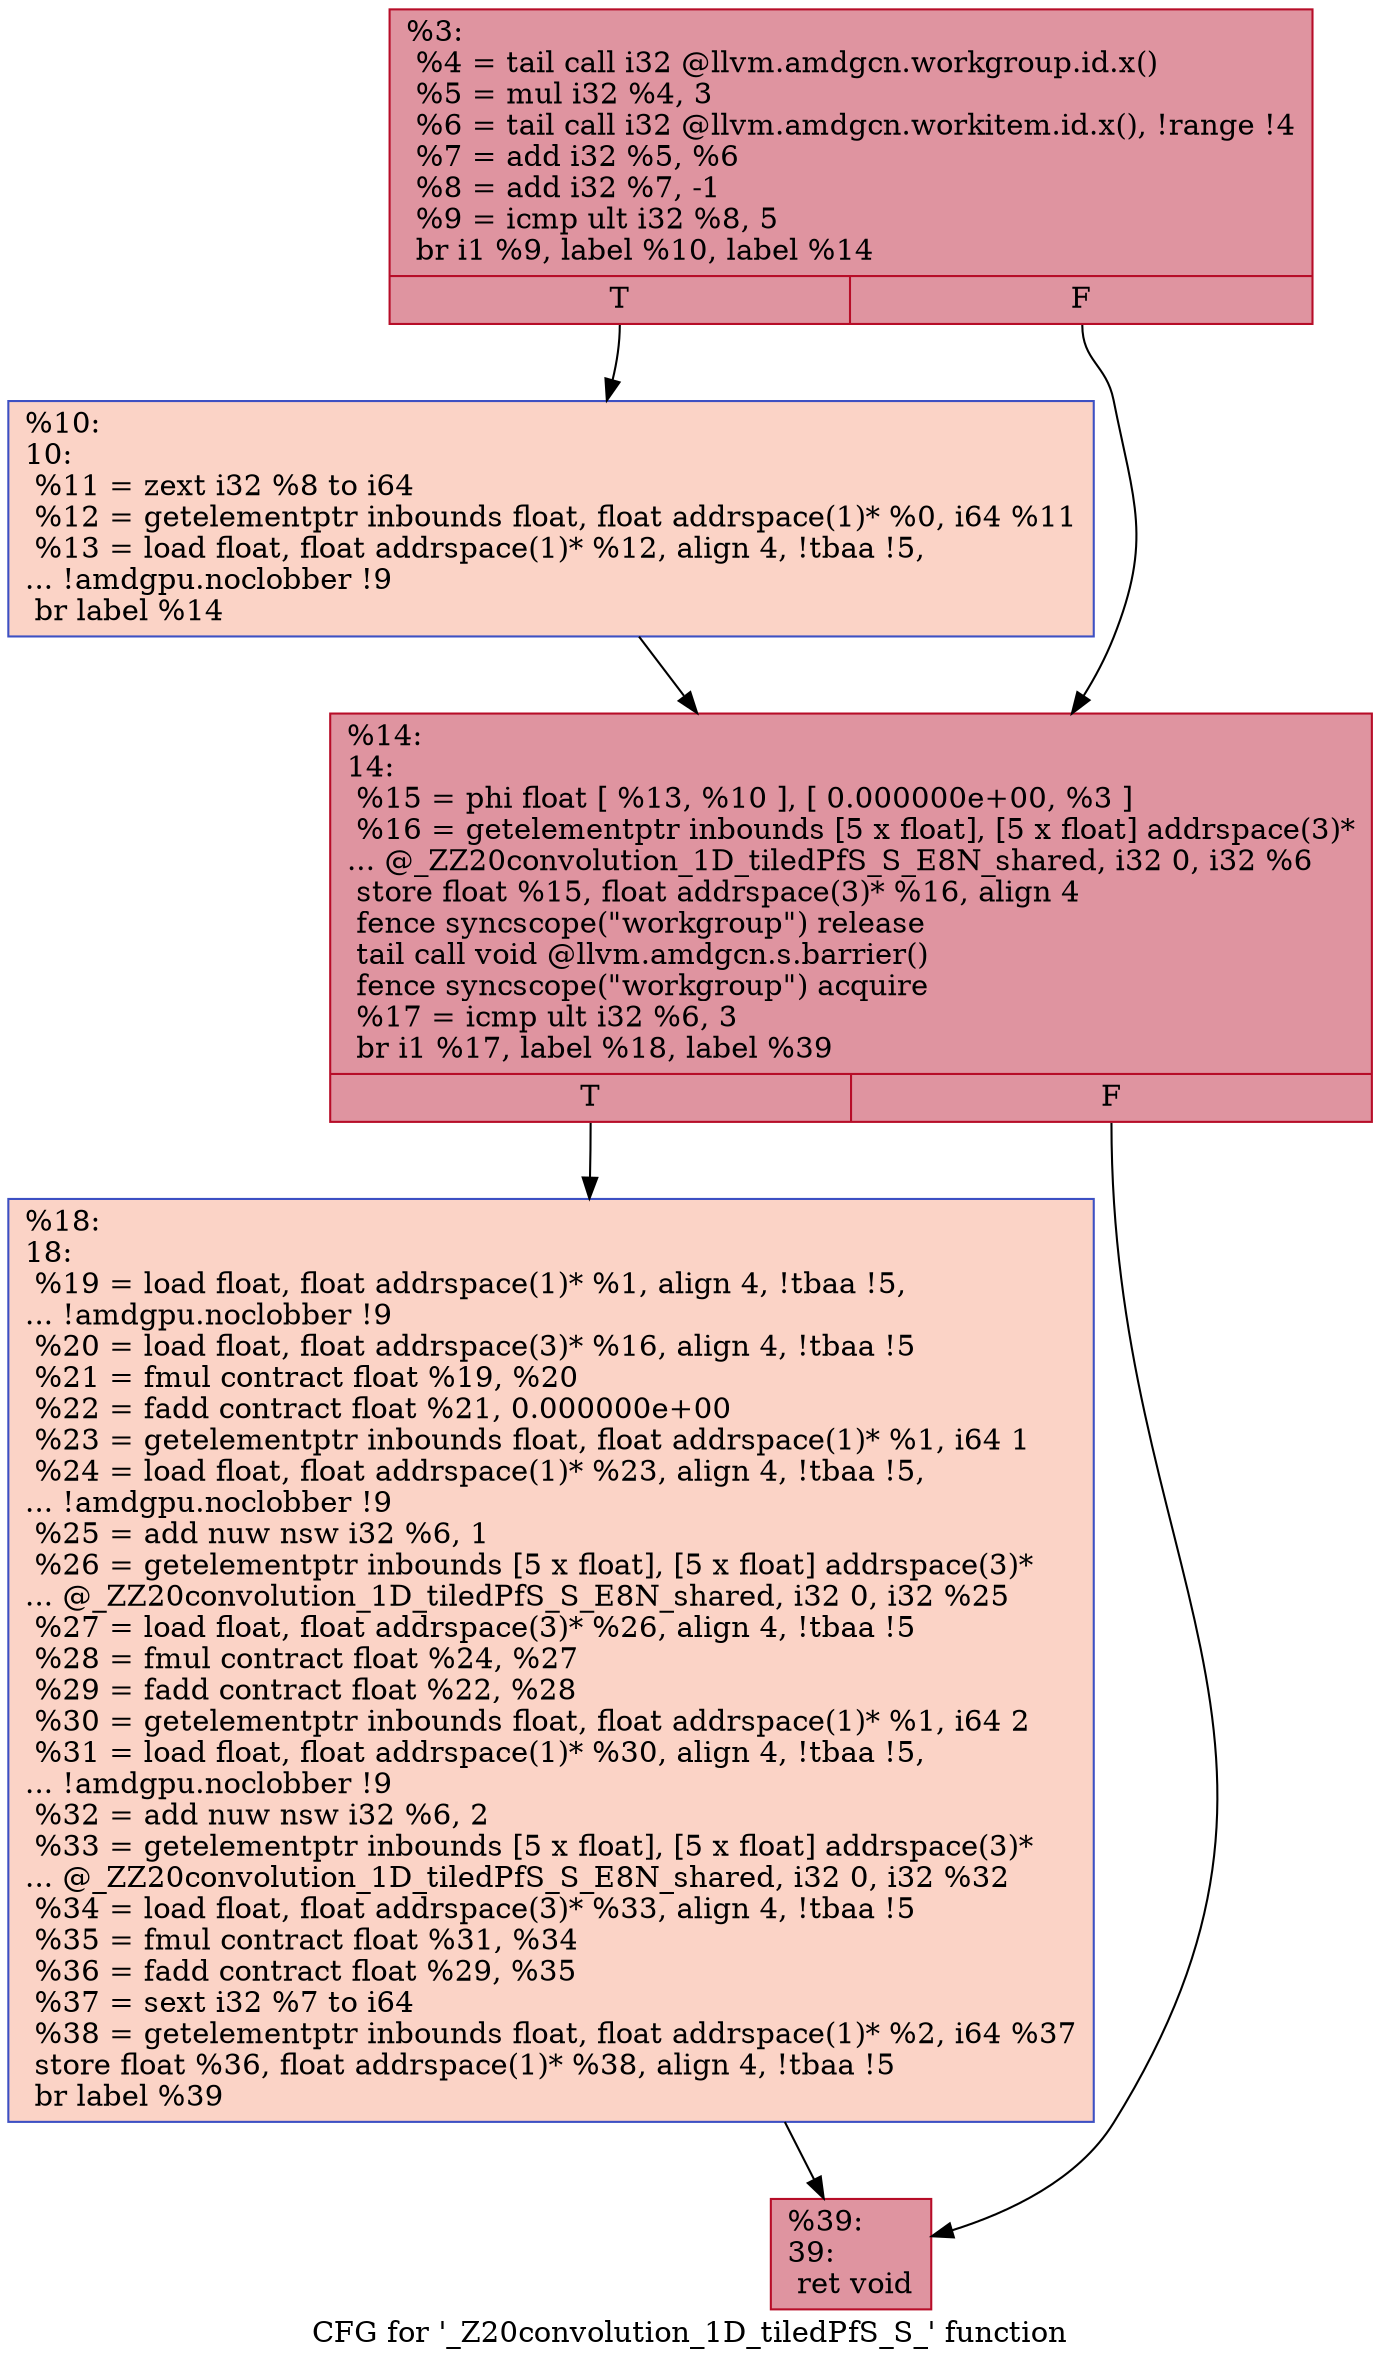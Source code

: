 digraph "CFG for '_Z20convolution_1D_tiledPfS_S_' function" {
	label="CFG for '_Z20convolution_1D_tiledPfS_S_' function";

	Node0x64ec120 [shape=record,color="#b70d28ff", style=filled, fillcolor="#b70d2870",label="{%3:\l  %4 = tail call i32 @llvm.amdgcn.workgroup.id.x()\l  %5 = mul i32 %4, 3\l  %6 = tail call i32 @llvm.amdgcn.workitem.id.x(), !range !4\l  %7 = add i32 %5, %6\l  %8 = add i32 %7, -1\l  %9 = icmp ult i32 %8, 5\l  br i1 %9, label %10, label %14\l|{<s0>T|<s1>F}}"];
	Node0x64ec120:s0 -> Node0x64ec300;
	Node0x64ec120:s1 -> Node0x64eda60;
	Node0x64ec300 [shape=record,color="#3d50c3ff", style=filled, fillcolor="#f59c7d70",label="{%10:\l10:                                               \l  %11 = zext i32 %8 to i64\l  %12 = getelementptr inbounds float, float addrspace(1)* %0, i64 %11\l  %13 = load float, float addrspace(1)* %12, align 4, !tbaa !5,\l... !amdgpu.noclobber !9\l  br label %14\l}"];
	Node0x64ec300 -> Node0x64eda60;
	Node0x64eda60 [shape=record,color="#b70d28ff", style=filled, fillcolor="#b70d2870",label="{%14:\l14:                                               \l  %15 = phi float [ %13, %10 ], [ 0.000000e+00, %3 ]\l  %16 = getelementptr inbounds [5 x float], [5 x float] addrspace(3)*\l... @_ZZ20convolution_1D_tiledPfS_S_E8N_shared, i32 0, i32 %6\l  store float %15, float addrspace(3)* %16, align 4\l  fence syncscope(\"workgroup\") release\l  tail call void @llvm.amdgcn.s.barrier()\l  fence syncscope(\"workgroup\") acquire\l  %17 = icmp ult i32 %6, 3\l  br i1 %17, label %18, label %39\l|{<s0>T|<s1>F}}"];
	Node0x64eda60:s0 -> Node0x64ef0b0;
	Node0x64eda60:s1 -> Node0x64ef140;
	Node0x64ef0b0 [shape=record,color="#3d50c3ff", style=filled, fillcolor="#f59c7d70",label="{%18:\l18:                                               \l  %19 = load float, float addrspace(1)* %1, align 4, !tbaa !5,\l... !amdgpu.noclobber !9\l  %20 = load float, float addrspace(3)* %16, align 4, !tbaa !5\l  %21 = fmul contract float %19, %20\l  %22 = fadd contract float %21, 0.000000e+00\l  %23 = getelementptr inbounds float, float addrspace(1)* %1, i64 1\l  %24 = load float, float addrspace(1)* %23, align 4, !tbaa !5,\l... !amdgpu.noclobber !9\l  %25 = add nuw nsw i32 %6, 1\l  %26 = getelementptr inbounds [5 x float], [5 x float] addrspace(3)*\l... @_ZZ20convolution_1D_tiledPfS_S_E8N_shared, i32 0, i32 %25\l  %27 = load float, float addrspace(3)* %26, align 4, !tbaa !5\l  %28 = fmul contract float %24, %27\l  %29 = fadd contract float %22, %28\l  %30 = getelementptr inbounds float, float addrspace(1)* %1, i64 2\l  %31 = load float, float addrspace(1)* %30, align 4, !tbaa !5,\l... !amdgpu.noclobber !9\l  %32 = add nuw nsw i32 %6, 2\l  %33 = getelementptr inbounds [5 x float], [5 x float] addrspace(3)*\l... @_ZZ20convolution_1D_tiledPfS_S_E8N_shared, i32 0, i32 %32\l  %34 = load float, float addrspace(3)* %33, align 4, !tbaa !5\l  %35 = fmul contract float %31, %34\l  %36 = fadd contract float %29, %35\l  %37 = sext i32 %7 to i64\l  %38 = getelementptr inbounds float, float addrspace(1)* %2, i64 %37\l  store float %36, float addrspace(1)* %38, align 4, !tbaa !5\l  br label %39\l}"];
	Node0x64ef0b0 -> Node0x64ef140;
	Node0x64ef140 [shape=record,color="#b70d28ff", style=filled, fillcolor="#b70d2870",label="{%39:\l39:                                               \l  ret void\l}"];
}
